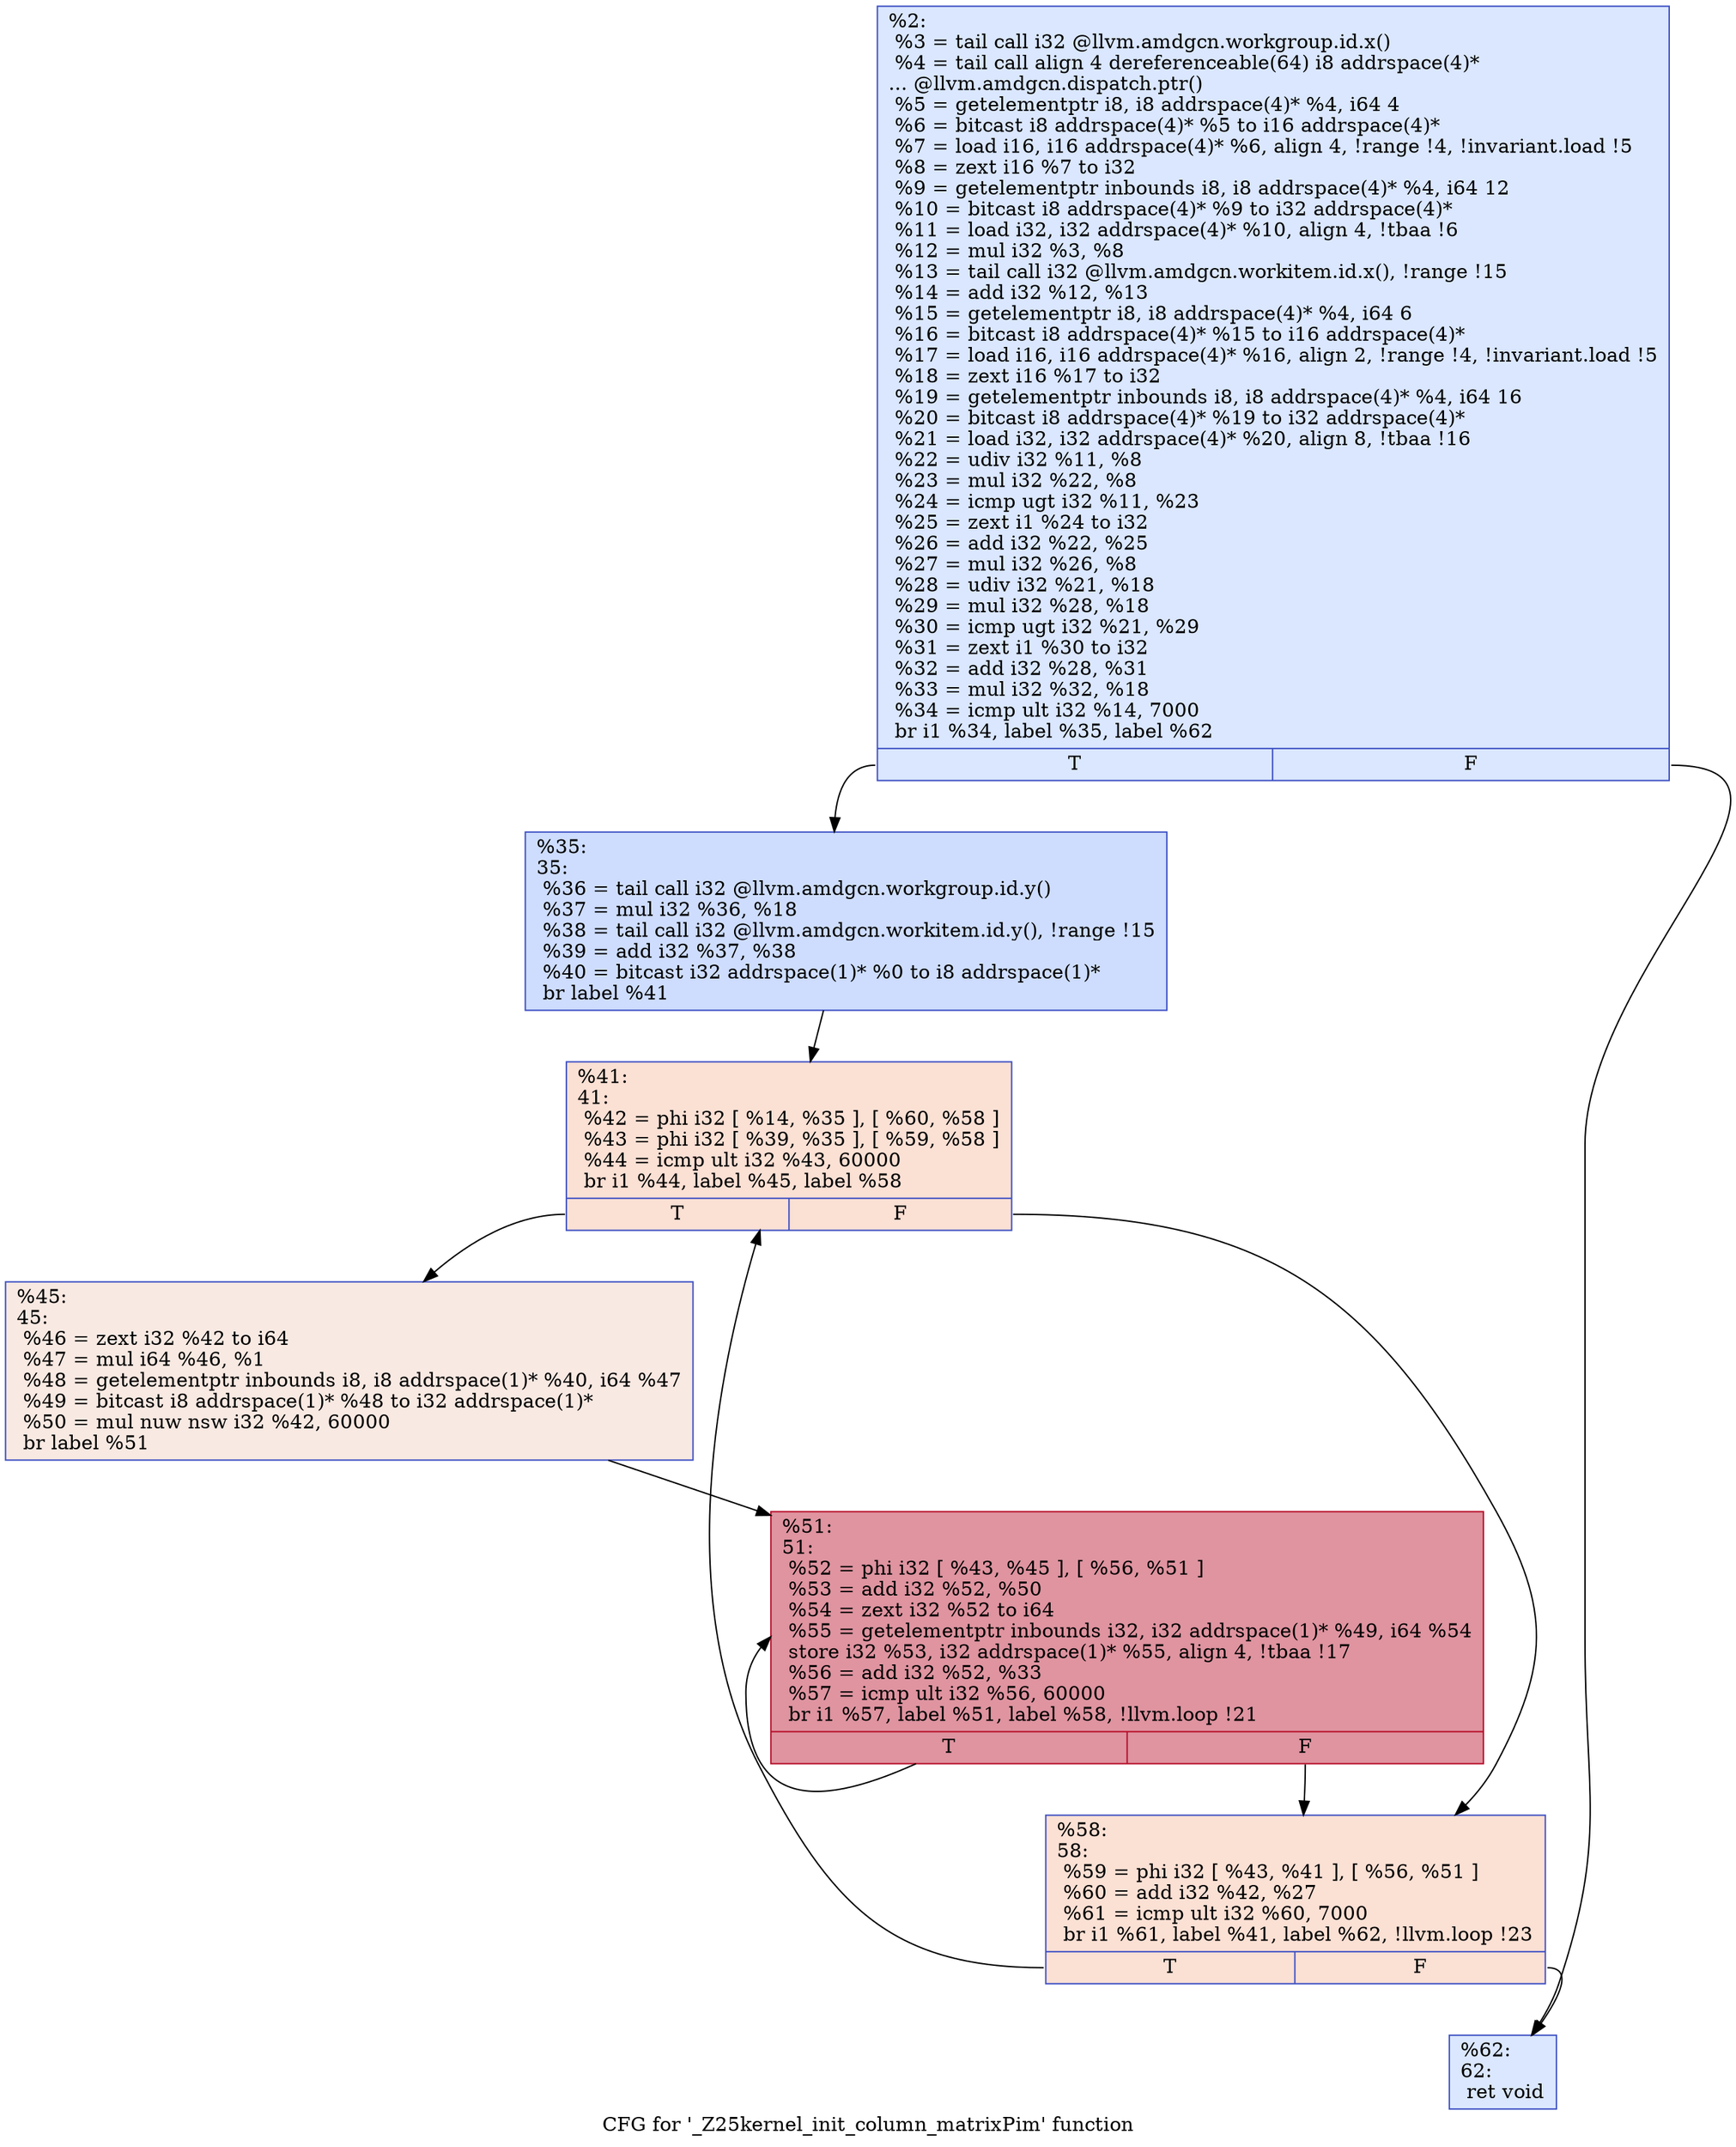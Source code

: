 digraph "CFG for '_Z25kernel_init_column_matrixPim' function" {
	label="CFG for '_Z25kernel_init_column_matrixPim' function";

	Node0x5e5fa00 [shape=record,color="#3d50c3ff", style=filled, fillcolor="#abc8fd70",label="{%2:\l  %3 = tail call i32 @llvm.amdgcn.workgroup.id.x()\l  %4 = tail call align 4 dereferenceable(64) i8 addrspace(4)*\l... @llvm.amdgcn.dispatch.ptr()\l  %5 = getelementptr i8, i8 addrspace(4)* %4, i64 4\l  %6 = bitcast i8 addrspace(4)* %5 to i16 addrspace(4)*\l  %7 = load i16, i16 addrspace(4)* %6, align 4, !range !4, !invariant.load !5\l  %8 = zext i16 %7 to i32\l  %9 = getelementptr inbounds i8, i8 addrspace(4)* %4, i64 12\l  %10 = bitcast i8 addrspace(4)* %9 to i32 addrspace(4)*\l  %11 = load i32, i32 addrspace(4)* %10, align 4, !tbaa !6\l  %12 = mul i32 %3, %8\l  %13 = tail call i32 @llvm.amdgcn.workitem.id.x(), !range !15\l  %14 = add i32 %12, %13\l  %15 = getelementptr i8, i8 addrspace(4)* %4, i64 6\l  %16 = bitcast i8 addrspace(4)* %15 to i16 addrspace(4)*\l  %17 = load i16, i16 addrspace(4)* %16, align 2, !range !4, !invariant.load !5\l  %18 = zext i16 %17 to i32\l  %19 = getelementptr inbounds i8, i8 addrspace(4)* %4, i64 16\l  %20 = bitcast i8 addrspace(4)* %19 to i32 addrspace(4)*\l  %21 = load i32, i32 addrspace(4)* %20, align 8, !tbaa !16\l  %22 = udiv i32 %11, %8\l  %23 = mul i32 %22, %8\l  %24 = icmp ugt i32 %11, %23\l  %25 = zext i1 %24 to i32\l  %26 = add i32 %22, %25\l  %27 = mul i32 %26, %8\l  %28 = udiv i32 %21, %18\l  %29 = mul i32 %28, %18\l  %30 = icmp ugt i32 %21, %29\l  %31 = zext i1 %30 to i32\l  %32 = add i32 %28, %31\l  %33 = mul i32 %32, %18\l  %34 = icmp ult i32 %14, 7000\l  br i1 %34, label %35, label %62\l|{<s0>T|<s1>F}}"];
	Node0x5e5fa00:s0 -> Node0x5e61d70;
	Node0x5e5fa00:s1 -> Node0x5e636b0;
	Node0x5e61d70 [shape=record,color="#3d50c3ff", style=filled, fillcolor="#8fb1fe70",label="{%35:\l35:                                               \l  %36 = tail call i32 @llvm.amdgcn.workgroup.id.y()\l  %37 = mul i32 %36, %18\l  %38 = tail call i32 @llvm.amdgcn.workitem.id.y(), !range !15\l  %39 = add i32 %37, %38\l  %40 = bitcast i32 addrspace(1)* %0 to i8 addrspace(1)*\l  br label %41\l}"];
	Node0x5e61d70 -> Node0x5e64340;
	Node0x5e64340 [shape=record,color="#3d50c3ff", style=filled, fillcolor="#f7b99e70",label="{%41:\l41:                                               \l  %42 = phi i32 [ %14, %35 ], [ %60, %58 ]\l  %43 = phi i32 [ %39, %35 ], [ %59, %58 ]\l  %44 = icmp ult i32 %43, 60000\l  br i1 %44, label %45, label %58\l|{<s0>T|<s1>F}}"];
	Node0x5e64340:s0 -> Node0x5e64790;
	Node0x5e64340:s1 -> Node0x5e64470;
	Node0x5e64790 [shape=record,color="#3d50c3ff", style=filled, fillcolor="#efcebd70",label="{%45:\l45:                                               \l  %46 = zext i32 %42 to i64\l  %47 = mul i64 %46, %1\l  %48 = getelementptr inbounds i8, i8 addrspace(1)* %40, i64 %47\l  %49 = bitcast i8 addrspace(1)* %48 to i32 addrspace(1)*\l  %50 = mul nuw nsw i32 %42, 60000\l  br label %51\l}"];
	Node0x5e64790 -> Node0x5e64b70;
	Node0x5e64b70 [shape=record,color="#b70d28ff", style=filled, fillcolor="#b70d2870",label="{%51:\l51:                                               \l  %52 = phi i32 [ %43, %45 ], [ %56, %51 ]\l  %53 = add i32 %52, %50\l  %54 = zext i32 %52 to i64\l  %55 = getelementptr inbounds i32, i32 addrspace(1)* %49, i64 %54\l  store i32 %53, i32 addrspace(1)* %55, align 4, !tbaa !17\l  %56 = add i32 %52, %33\l  %57 = icmp ult i32 %56, 60000\l  br i1 %57, label %51, label %58, !llvm.loop !21\l|{<s0>T|<s1>F}}"];
	Node0x5e64b70:s0 -> Node0x5e64b70;
	Node0x5e64b70:s1 -> Node0x5e64470;
	Node0x5e64470 [shape=record,color="#3d50c3ff", style=filled, fillcolor="#f7b99e70",label="{%58:\l58:                                               \l  %59 = phi i32 [ %43, %41 ], [ %56, %51 ]\l  %60 = add i32 %42, %27\l  %61 = icmp ult i32 %60, 7000\l  br i1 %61, label %41, label %62, !llvm.loop !23\l|{<s0>T|<s1>F}}"];
	Node0x5e64470:s0 -> Node0x5e64340;
	Node0x5e64470:s1 -> Node0x5e636b0;
	Node0x5e636b0 [shape=record,color="#3d50c3ff", style=filled, fillcolor="#abc8fd70",label="{%62:\l62:                                               \l  ret void\l}"];
}

